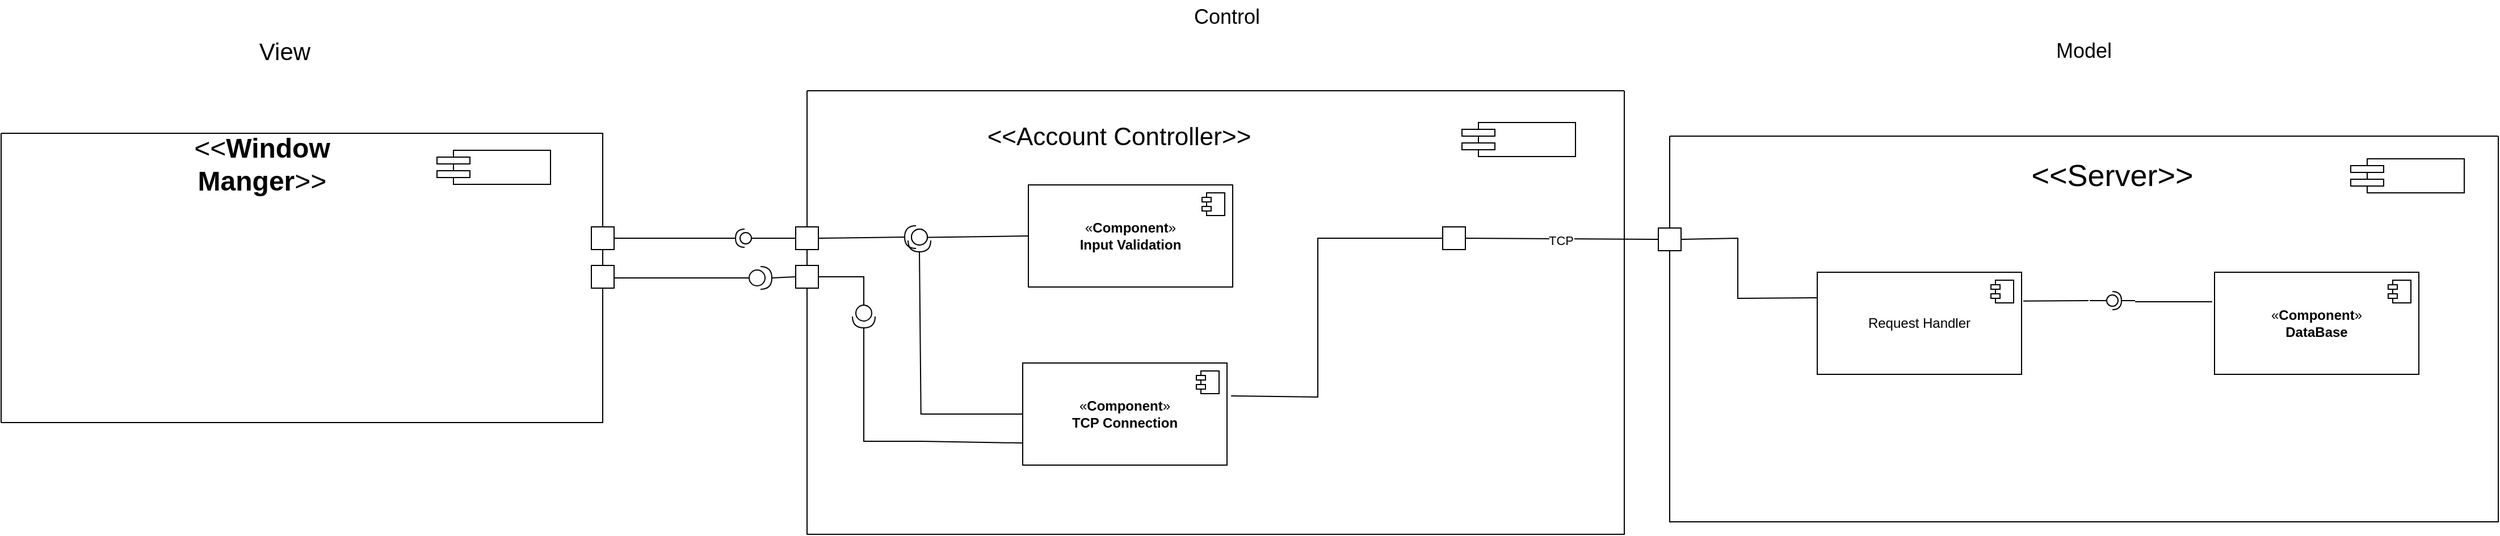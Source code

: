 <mxfile version="24.4.4" type="google">
  <diagram name="Page-1" id="5f0bae14-7c28-e335-631c-24af17079c00">
    <mxGraphModel grid="1" page="1" gridSize="10" guides="1" tooltips="1" connect="1" arrows="1" fold="1" pageScale="1" pageWidth="1100" pageHeight="850" background="none" math="0" shadow="0">
      <root>
        <mxCell id="0" />
        <mxCell id="1" parent="0" />
        <mxCell id="8MP68DYETxA-DF6JIzfu-5" style="edgeStyle=elbowEdgeStyle;rounded=0;html=1;labelBackgroundColor=none;startArrow=none;startFill=0;startSize=8;endArrow=none;endFill=0;endSize=16;fontFamily=Verdana;fontSize=12;entryX=0.5;entryY=1;entryDx=0;entryDy=0;" edge="1" parent="1" target="8MP68DYETxA-DF6JIzfu-57">
          <mxGeometry relative="1" as="geometry">
            <mxPoint x="300" y="825" as="sourcePoint" />
            <mxPoint x="75" y="825" as="targetPoint" />
            <Array as="points">
              <mxPoint x="290" y="820" />
            </Array>
          </mxGeometry>
        </mxCell>
        <mxCell id="8MP68DYETxA-DF6JIzfu-15" style="edgeStyle=elbowEdgeStyle;rounded=0;html=1;labelBackgroundColor=none;startArrow=none;startFill=0;startSize=8;endArrow=none;endFill=0;endSize=16;fontFamily=Verdana;fontSize=12;entryX=1;entryY=0.5;entryDx=0;entryDy=0;" edge="1" parent="1" target="xF27UyO0y4YUkrMNO3qR-2">
          <mxGeometry relative="1" as="geometry">
            <mxPoint x="277" y="790" as="sourcePoint" />
            <mxPoint x="149" y="790" as="targetPoint" />
            <Array as="points">
              <mxPoint x="252" y="790" />
            </Array>
          </mxGeometry>
        </mxCell>
        <mxCell id="8MP68DYETxA-DF6JIzfu-19" value="" style="ellipse;whiteSpace=wrap;html=1;align=center;aspect=fixed;fillColor=none;strokeColor=none;resizable=0;perimeter=centerPerimeter;rotatable=0;allowArrows=0;points=[];outlineConnect=1;" vertex="1" parent="1">
          <mxGeometry x="385" y="725" width="10" height="10" as="geometry" />
        </mxCell>
        <mxCell id="8MP68DYETxA-DF6JIzfu-21" value="" style="rounded=0;orthogonalLoop=1;jettySize=auto;html=1;endArrow=halfCircle;endFill=0;endSize=6;strokeWidth=1;sketch=0;" edge="1" parent="1">
          <mxGeometry relative="1" as="geometry">
            <mxPoint x="275" y="790" as="sourcePoint" />
            <mxPoint x="295" y="790" as="targetPoint" />
          </mxGeometry>
        </mxCell>
        <mxCell id="8MP68DYETxA-DF6JIzfu-26" value="" style="rounded=0;orthogonalLoop=1;jettySize=auto;html=1;endArrow=oval;endFill=0;sketch=0;sourcePerimeterSpacing=0;targetPerimeterSpacing=0;endSize=10;" edge="1" parent="1" source="8MP68DYETxA-DF6JIzfu-27">
          <mxGeometry relative="1" as="geometry">
            <mxPoint x="296" y="790" as="targetPoint" />
          </mxGeometry>
        </mxCell>
        <mxCell id="8MP68DYETxA-DF6JIzfu-27" value="" style="ellipse;whiteSpace=wrap;html=1;align=center;aspect=fixed;fillColor=none;strokeColor=none;resizable=0;perimeter=centerPerimeter;rotatable=0;allowArrows=0;points=[];outlineConnect=1;" vertex="1" parent="1">
          <mxGeometry x="340" y="785" width="10" height="10" as="geometry" />
        </mxCell>
        <mxCell id="8MP68DYETxA-DF6JIzfu-28" value="" style="shape=providedRequiredInterface;html=1;verticalLabelPosition=bottom;sketch=0;" vertex="1" parent="1">
          <mxGeometry x="299" y="815" width="20" height="20" as="geometry" />
        </mxCell>
        <mxCell id="8MP68DYETxA-DF6JIzfu-43" value="" style="swimlane;startSize=0;strokeWidth=1;" vertex="1" parent="1">
          <mxGeometry x="350" y="660" width="720" height="391" as="geometry" />
        </mxCell>
        <mxCell id="8MP68DYETxA-DF6JIzfu-41" value="«&lt;b&gt;Component&lt;/b&gt;»&lt;br&gt;&lt;b&gt;Input Validation&lt;/b&gt;" style="html=1;dropTarget=0;whiteSpace=wrap;" vertex="1" parent="8MP68DYETxA-DF6JIzfu-43">
          <mxGeometry x="195" y="83" width="180" height="90" as="geometry" />
        </mxCell>
        <mxCell id="8MP68DYETxA-DF6JIzfu-42" value="" style="shape=module;jettyWidth=8;jettyHeight=4;" vertex="1" parent="8MP68DYETxA-DF6JIzfu-41">
          <mxGeometry x="1" width="20" height="20" relative="1" as="geometry">
            <mxPoint x="-27" y="7" as="offset" />
          </mxGeometry>
        </mxCell>
        <mxCell id="8MP68DYETxA-DF6JIzfu-44" value="«&lt;b&gt;Component&lt;/b&gt;»&lt;br&gt;&lt;b&gt;TCP Connection&lt;/b&gt;" style="html=1;dropTarget=0;whiteSpace=wrap;" vertex="1" parent="8MP68DYETxA-DF6JIzfu-43">
          <mxGeometry x="190" y="240" width="180" height="90" as="geometry" />
        </mxCell>
        <mxCell id="8MP68DYETxA-DF6JIzfu-45" value="" style="shape=module;jettyWidth=8;jettyHeight=4;" vertex="1" parent="8MP68DYETxA-DF6JIzfu-44">
          <mxGeometry x="1" width="20" height="20" relative="1" as="geometry">
            <mxPoint x="-27" y="7" as="offset" />
          </mxGeometry>
        </mxCell>
        <mxCell id="8MP68DYETxA-DF6JIzfu-60" value="" style="shape=module;jettyWidth=29;jettyHeight=6;" vertex="1" parent="8MP68DYETxA-DF6JIzfu-43">
          <mxGeometry x="577" y="28" width="100" height="30" as="geometry" />
        </mxCell>
        <mxCell id="8MP68DYETxA-DF6JIzfu-73" value="" style="line;strokeWidth=1;fillColor=none;align=left;verticalAlign=middle;spacingTop=-1;spacingLeft=3;spacingRight=3;rotatable=0;labelPosition=right;points=[];portConstraint=eastwest;strokeColor=inherit;" vertex="1" parent="8MP68DYETxA-DF6JIzfu-43">
          <mxGeometry x="100" y="281" width="90" height="8" as="geometry" />
        </mxCell>
        <mxCell id="V1piQmJHkpiGvrlZvV0K-1" value="" style="whiteSpace=wrap;html=1;aspect=fixed;" vertex="1" parent="8MP68DYETxA-DF6JIzfu-43">
          <mxGeometry x="-10" y="154" width="20" height="20" as="geometry" />
        </mxCell>
        <mxCell id="V1piQmJHkpiGvrlZvV0K-14" value="" style="shape=providedRequiredInterface;html=1;verticalLabelPosition=bottom;sketch=0;direction=west;" vertex="1" parent="8MP68DYETxA-DF6JIzfu-43">
          <mxGeometry x="86" y="119" width="20" height="20" as="geometry" />
        </mxCell>
        <mxCell id="V1piQmJHkpiGvrlZvV0K-23" value="" style="shape=providedRequiredInterface;html=1;verticalLabelPosition=bottom;sketch=0;direction=south;" vertex="1" parent="8MP68DYETxA-DF6JIzfu-43">
          <mxGeometry x="40" y="189" width="20" height="20" as="geometry" />
        </mxCell>
        <mxCell id="V1piQmJHkpiGvrlZvV0K-25" value="" style="endArrow=none;html=1;rounded=0;entryX=0;entryY=0.75;entryDx=0;entryDy=0;" edge="1" parent="8MP68DYETxA-DF6JIzfu-43">
          <mxGeometry width="50" height="50" relative="1" as="geometry">
            <mxPoint x="50" y="209" as="sourcePoint" />
            <mxPoint x="190" y="310.5" as="targetPoint" />
            <Array as="points">
              <mxPoint x="50" y="309" />
              <mxPoint x="100" y="309" />
            </Array>
          </mxGeometry>
        </mxCell>
        <mxCell id="V1piQmJHkpiGvrlZvV0K-26" value="" style="endArrow=none;html=1;rounded=0;exitX=1;exitY=0.5;exitDx=0;exitDy=0;entryX=0;entryY=0.5;entryDx=0;entryDy=0;entryPerimeter=0;" edge="1" parent="8MP68DYETxA-DF6JIzfu-43" source="V1piQmJHkpiGvrlZvV0K-1" target="V1piQmJHkpiGvrlZvV0K-23">
          <mxGeometry width="50" height="50" relative="1" as="geometry">
            <mxPoint x="20" y="199" as="sourcePoint" />
            <mxPoint x="70" y="159" as="targetPoint" />
            <Array as="points">
              <mxPoint x="50" y="164" />
            </Array>
          </mxGeometry>
        </mxCell>
        <mxCell id="qbA84OS0jmrzjbinqBFZ-6" value="&amp;lt;&amp;lt;Account Controller&amp;gt;&amp;gt;" style="text;html=1;align=center;verticalAlign=middle;whiteSpace=wrap;rounded=0;strokeWidth=1;fontSize=22;" vertex="1" parent="8MP68DYETxA-DF6JIzfu-43">
          <mxGeometry x="150" y="15" width="250" height="51" as="geometry" />
        </mxCell>
        <mxCell id="8MP68DYETxA-DF6JIzfu-57" value="" style="swimlane;startSize=0;rotation=0;direction=north;" vertex="1" parent="1">
          <mxGeometry x="-360" y="697.5" width="530" height="255" as="geometry" />
        </mxCell>
        <mxCell id="8MP68DYETxA-DF6JIzfu-61" value="" style="shape=module;jettyWidth=29;jettyHeight=6;rotation=0;" vertex="1" parent="8MP68DYETxA-DF6JIzfu-57">
          <mxGeometry x="384" y="15" width="100" height="30" as="geometry" />
        </mxCell>
        <mxCell id="qbA84OS0jmrzjbinqBFZ-7" value="&lt;font style=&quot;font-size: 24px;&quot;&gt;&amp;lt;&amp;lt;&lt;b style=&quot;&quot;&gt;Window Manger&lt;/b&gt;&amp;gt;&amp;gt;&lt;/font&gt;" style="text;html=1;align=center;verticalAlign=middle;whiteSpace=wrap;rounded=0;fontSize=21;rotation=0;" vertex="1" parent="8MP68DYETxA-DF6JIzfu-57">
          <mxGeometry x="110" y="12.5" width="240" height="30" as="geometry" />
        </mxCell>
        <mxCell id="xF27UyO0y4YUkrMNO3qR-2" value="" style="whiteSpace=wrap;html=1;aspect=fixed;" vertex="1" parent="8MP68DYETxA-DF6JIzfu-57">
          <mxGeometry x="520" y="82.5" width="20" height="20" as="geometry" />
        </mxCell>
        <mxCell id="8MP68DYETxA-DF6JIzfu-62" value="" style="swimlane;startSize=0;" vertex="1" parent="1">
          <mxGeometry x="1110" y="700" width="730" height="340" as="geometry" />
        </mxCell>
        <mxCell id="8MP68DYETxA-DF6JIzfu-69" value="" style="shape=module;jettyWidth=29;jettyHeight=6;" vertex="1" parent="8MP68DYETxA-DF6JIzfu-62">
          <mxGeometry x="600" y="20" width="100" height="30" as="geometry" />
        </mxCell>
        <mxCell id="8MP68DYETxA-DF6JIzfu-50" value="&lt;div&gt;Request Handler&lt;/div&gt;" style="html=1;dropTarget=0;whiteSpace=wrap;" vertex="1" parent="8MP68DYETxA-DF6JIzfu-62">
          <mxGeometry x="130" y="120" width="180" height="90" as="geometry" />
        </mxCell>
        <mxCell id="8MP68DYETxA-DF6JIzfu-51" value="" style="shape=module;jettyWidth=8;jettyHeight=4;" vertex="1" parent="8MP68DYETxA-DF6JIzfu-50">
          <mxGeometry x="1" width="20" height="20" relative="1" as="geometry">
            <mxPoint x="-27" y="7" as="offset" />
          </mxGeometry>
        </mxCell>
        <mxCell id="8MP68DYETxA-DF6JIzfu-52" value="«&lt;b&gt;Component&lt;/b&gt;»&lt;br&gt;&lt;b&gt;DataBase&lt;/b&gt;" style="html=1;dropTarget=0;whiteSpace=wrap;" vertex="1" parent="8MP68DYETxA-DF6JIzfu-62">
          <mxGeometry x="480" y="120" width="180" height="90" as="geometry" />
        </mxCell>
        <mxCell id="8MP68DYETxA-DF6JIzfu-53" value="" style="shape=module;jettyWidth=8;jettyHeight=4;" vertex="1" parent="8MP68DYETxA-DF6JIzfu-52">
          <mxGeometry x="1" width="20" height="20" relative="1" as="geometry">
            <mxPoint x="-27" y="7" as="offset" />
          </mxGeometry>
        </mxCell>
        <mxCell id="qbA84OS0jmrzjbinqBFZ-3" value="&amp;lt;&amp;lt;Server&amp;gt;&amp;gt;" style="text;html=1;align=center;verticalAlign=middle;whiteSpace=wrap;rounded=0;fontSize=27;" vertex="1" parent="8MP68DYETxA-DF6JIzfu-62">
          <mxGeometry x="360" y="20" width="60" height="30" as="geometry" />
        </mxCell>
        <mxCell id="qbA84OS0jmrzjbinqBFZ-8" style="edgeStyle=orthogonalEdgeStyle;rounded=0;orthogonalLoop=1;jettySize=auto;html=1;exitX=0.5;exitY=1;exitDx=0;exitDy=0;" edge="1" parent="8MP68DYETxA-DF6JIzfu-62" source="qbA84OS0jmrzjbinqBFZ-3" target="qbA84OS0jmrzjbinqBFZ-3">
          <mxGeometry relative="1" as="geometry" />
        </mxCell>
        <mxCell id="qbA84OS0jmrzjbinqBFZ-9" value="" style="whiteSpace=wrap;html=1;aspect=fixed;" vertex="1" parent="8MP68DYETxA-DF6JIzfu-62">
          <mxGeometry x="-10" y="81" width="20" height="20" as="geometry" />
        </mxCell>
        <mxCell id="qbA84OS0jmrzjbinqBFZ-10" value="" style="rounded=0;orthogonalLoop=1;jettySize=auto;html=1;endArrow=halfCircle;endFill=0;endSize=6;strokeWidth=1;sketch=0;" edge="1" parent="8MP68DYETxA-DF6JIzfu-62" target="qbA84OS0jmrzjbinqBFZ-12">
          <mxGeometry relative="1" as="geometry">
            <mxPoint x="410" y="145" as="sourcePoint" />
          </mxGeometry>
        </mxCell>
        <mxCell id="qbA84OS0jmrzjbinqBFZ-11" value="" style="rounded=0;orthogonalLoop=1;jettySize=auto;html=1;endArrow=oval;endFill=0;sketch=0;sourcePerimeterSpacing=0;targetPerimeterSpacing=0;endSize=10;" edge="1" parent="8MP68DYETxA-DF6JIzfu-62" target="qbA84OS0jmrzjbinqBFZ-12">
          <mxGeometry relative="1" as="geometry">
            <mxPoint x="370" y="145" as="sourcePoint" />
            <Array as="points">
              <mxPoint x="380" y="145" />
            </Array>
          </mxGeometry>
        </mxCell>
        <mxCell id="qbA84OS0jmrzjbinqBFZ-12" value="" style="ellipse;whiteSpace=wrap;html=1;align=center;aspect=fixed;fillColor=none;strokeColor=none;resizable=0;perimeter=centerPerimeter;rotatable=0;allowArrows=0;points=[];outlineConnect=1;" vertex="1" parent="8MP68DYETxA-DF6JIzfu-62">
          <mxGeometry x="385" y="140" width="10" height="10" as="geometry" />
        </mxCell>
        <mxCell id="qbA84OS0jmrzjbinqBFZ-15" value="" style="endArrow=none;html=1;rounded=0;exitX=1;exitY=0.5;exitDx=0;exitDy=0;entryX=0;entryY=0.25;entryDx=0;entryDy=0;" edge="1" parent="8MP68DYETxA-DF6JIzfu-62" source="qbA84OS0jmrzjbinqBFZ-9" target="8MP68DYETxA-DF6JIzfu-50">
          <mxGeometry width="50" height="50" relative="1" as="geometry">
            <mxPoint x="30" y="260" as="sourcePoint" />
            <mxPoint x="80" y="210" as="targetPoint" />
            <Array as="points">
              <mxPoint x="60" y="90" />
              <mxPoint x="60" y="143" />
            </Array>
          </mxGeometry>
        </mxCell>
        <mxCell id="8MP68DYETxA-DF6JIzfu-70" value="" style="whiteSpace=wrap;html=1;aspect=fixed;" vertex="1" parent="1">
          <mxGeometry x="340" y="780" width="20" height="20" as="geometry" />
        </mxCell>
        <mxCell id="V1piQmJHkpiGvrlZvV0K-3" value="" style="endArrow=none;html=1;rounded=0;entryX=1;entryY=0.5;entryDx=0;entryDy=0;entryPerimeter=0;exitX=0;exitY=0.5;exitDx=0;exitDy=0;" edge="1" parent="1" source="V1piQmJHkpiGvrlZvV0K-1" target="8MP68DYETxA-DF6JIzfu-28">
          <mxGeometry width="50" height="50" relative="1" as="geometry">
            <mxPoint x="280" y="930" as="sourcePoint" />
            <mxPoint x="330" y="880" as="targetPoint" />
          </mxGeometry>
        </mxCell>
        <mxCell id="V1piQmJHkpiGvrlZvV0K-9" value="" style="shape=providedRequiredInterface;html=1;verticalLabelPosition=bottom;sketch=0;direction=south;" vertex="1" parent="1">
          <mxGeometry x="439" y="782" width="20" height="20" as="geometry" />
        </mxCell>
        <mxCell id="V1piQmJHkpiGvrlZvV0K-16" value="" style="endArrow=none;html=1;rounded=0;entryX=1;entryY=0.5;entryDx=0;entryDy=0;entryPerimeter=0;exitX=0.004;exitY=0.55;exitDx=0;exitDy=0;exitPerimeter=0;" edge="1" parent="1" source="8MP68DYETxA-DF6JIzfu-73" target="V1piQmJHkpiGvrlZvV0K-9">
          <mxGeometry width="50" height="50" relative="1" as="geometry">
            <mxPoint x="430" y="900" as="sourcePoint" />
            <mxPoint x="480" y="850" as="targetPoint" />
          </mxGeometry>
        </mxCell>
        <mxCell id="V1piQmJHkpiGvrlZvV0K-19" value="" style="endArrow=none;html=1;rounded=0;exitX=0.36;exitY=0.13;exitDx=0;exitDy=0;exitPerimeter=0;entryX=0;entryY=0.5;entryDx=0;entryDy=0;" edge="1" parent="1" source="V1piQmJHkpiGvrlZvV0K-9" target="8MP68DYETxA-DF6JIzfu-41">
          <mxGeometry width="50" height="50" relative="1" as="geometry">
            <mxPoint x="470" y="820" as="sourcePoint" />
            <mxPoint x="520" y="770" as="targetPoint" />
          </mxGeometry>
        </mxCell>
        <mxCell id="V1piQmJHkpiGvrlZvV0K-20" value="" style="endArrow=none;html=1;rounded=0;exitX=1;exitY=0.5;exitDx=0;exitDy=0;entryX=1;entryY=0.5;entryDx=0;entryDy=0;entryPerimeter=0;" edge="1" parent="1" source="8MP68DYETxA-DF6JIzfu-70" target="V1piQmJHkpiGvrlZvV0K-14">
          <mxGeometry width="50" height="50" relative="1" as="geometry">
            <mxPoint x="380" y="800" as="sourcePoint" />
            <mxPoint x="430" y="750" as="targetPoint" />
          </mxGeometry>
        </mxCell>
        <mxCell id="V1piQmJHkpiGvrlZvV0K-21" value="" style="whiteSpace=wrap;html=1;aspect=fixed;" vertex="1" parent="1">
          <mxGeometry x="910" y="780" width="20" height="20" as="geometry" />
        </mxCell>
        <mxCell id="qbA84OS0jmrzjbinqBFZ-13" value="" style="endArrow=none;html=1;rounded=0;exitX=1.014;exitY=0.337;exitDx=0;exitDy=0;exitPerimeter=0;" edge="1" parent="1">
          <mxGeometry width="50" height="50" relative="1" as="geometry">
            <mxPoint x="1421.52" y="845.33" as="sourcePoint" />
            <mxPoint x="1479" y="845" as="targetPoint" />
          </mxGeometry>
        </mxCell>
        <mxCell id="qbA84OS0jmrzjbinqBFZ-14" value="" style="endArrow=none;html=1;rounded=0;" edge="1" parent="1">
          <mxGeometry width="50" height="50" relative="1" as="geometry">
            <mxPoint x="1520" y="846" as="sourcePoint" />
            <mxPoint x="1588" y="846" as="targetPoint" />
          </mxGeometry>
        </mxCell>
        <mxCell id="qbA84OS0jmrzjbinqBFZ-4" value="&lt;font style=&quot;font-size: 18px;&quot;&gt;Control&lt;/font&gt;" style="text;html=1;align=center;verticalAlign=middle;whiteSpace=wrap;rounded=0;" vertex="1" parent="1">
          <mxGeometry x="690" y="580" width="60" height="30" as="geometry" />
        </mxCell>
        <mxCell id="qbA84OS0jmrzjbinqBFZ-16" value="" style="endArrow=none;html=1;rounded=0;entryX=0;entryY=0.5;entryDx=0;entryDy=0;exitX=1.02;exitY=0.322;exitDx=0;exitDy=0;exitPerimeter=0;" edge="1" parent="1" source="8MP68DYETxA-DF6JIzfu-44" target="V1piQmJHkpiGvrlZvV0K-21">
          <mxGeometry width="50" height="50" relative="1" as="geometry">
            <mxPoint x="760" y="920" as="sourcePoint" />
            <mxPoint x="810" y="870" as="targetPoint" />
            <Array as="points">
              <mxPoint x="800" y="930" />
              <mxPoint x="800" y="790" />
            </Array>
          </mxGeometry>
        </mxCell>
        <mxCell id="qbA84OS0jmrzjbinqBFZ-20" value="" style="endArrow=none;html=1;rounded=0;entryX=0;entryY=0.5;entryDx=0;entryDy=0;exitX=1;exitY=0.5;exitDx=0;exitDy=0;" edge="1" parent="1" source="V1piQmJHkpiGvrlZvV0K-21" target="qbA84OS0jmrzjbinqBFZ-9">
          <mxGeometry width="50" height="50" relative="1" as="geometry">
            <mxPoint x="960" y="790" as="sourcePoint" />
            <mxPoint x="1010" y="740" as="targetPoint" />
          </mxGeometry>
        </mxCell>
        <mxCell id="qbA84OS0jmrzjbinqBFZ-21" value="TCP" style="edgeLabel;html=1;align=center;verticalAlign=middle;resizable=0;points=[];" connectable="0" vertex="1" parent="qbA84OS0jmrzjbinqBFZ-20">
          <mxGeometry x="-0.009" y="-1" relative="1" as="geometry">
            <mxPoint as="offset" />
          </mxGeometry>
        </mxCell>
        <mxCell id="xF27UyO0y4YUkrMNO3qR-1" value="&lt;font style=&quot;font-size: 18px;&quot;&gt;Model&lt;/font&gt;" style="text;html=1;align=center;verticalAlign=middle;whiteSpace=wrap;rounded=0;" vertex="1" parent="1">
          <mxGeometry x="1445" y="610" width="60" height="30" as="geometry" />
        </mxCell>
        <mxCell id="xF27UyO0y4YUkrMNO3qR-3" value="" style="whiteSpace=wrap;html=1;aspect=fixed;" vertex="1" parent="1">
          <mxGeometry x="160" y="814" width="20" height="20" as="geometry" />
        </mxCell>
        <mxCell id="qbA84OS0jmrzjbinqBFZ-2" value="&lt;font style=&quot;font-size: 21px;&quot;&gt;View&lt;/font&gt;" style="text;html=1;align=center;verticalAlign=middle;whiteSpace=wrap;rounded=0;rotation=0;" vertex="1" parent="1">
          <mxGeometry x="-140" y="610" width="60" height="30" as="geometry" />
        </mxCell>
      </root>
    </mxGraphModel>
  </diagram>
</mxfile>
